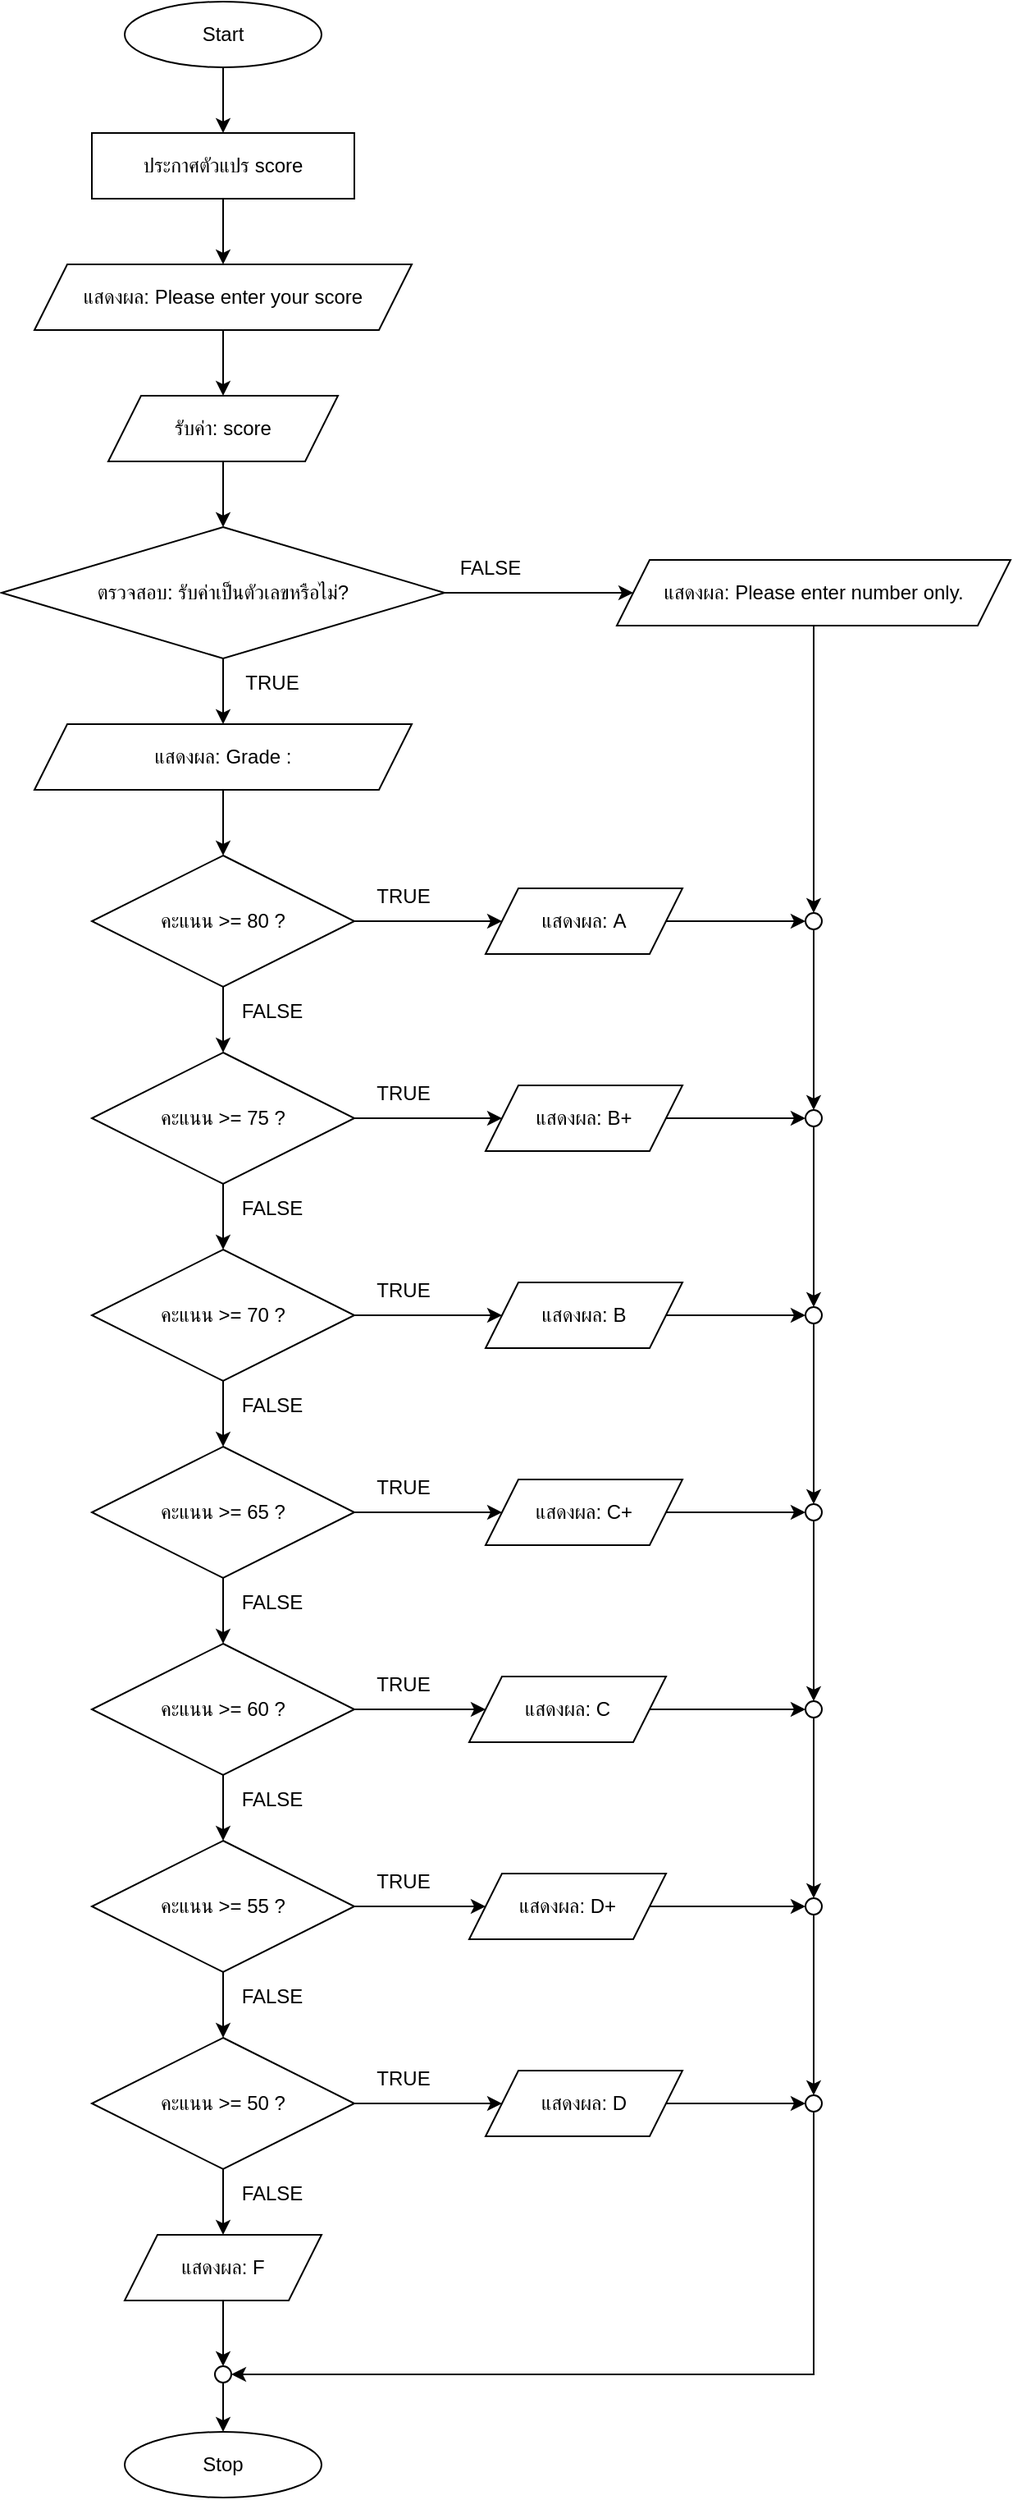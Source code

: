 <mxfile version="28.2.5">
  <diagram name="หน้า-1" id="fomsWg2AaQKujRB5xTqD">
    <mxGraphModel dx="1665" dy="743" grid="1" gridSize="10" guides="1" tooltips="1" connect="1" arrows="1" fold="1" page="1" pageScale="1" pageWidth="827" pageHeight="1169" math="0" shadow="0">
      <root>
        <mxCell id="0" />
        <mxCell id="1" parent="0" />
        <mxCell id="FalxJfKno4yVinQrujE8-56" value="" style="edgeStyle=orthogonalEdgeStyle;rounded=0;orthogonalLoop=1;jettySize=auto;html=1;" edge="1" parent="1" source="2" target="FalxJfKno4yVinQrujE8-53">
          <mxGeometry relative="1" as="geometry" />
        </mxCell>
        <mxCell id="2" value="Start" style="ellipse;whiteSpace=wrap;html=1;" vertex="1" parent="1">
          <mxGeometry x="220" width="120" height="40" as="geometry" />
        </mxCell>
        <mxCell id="FalxJfKno4yVinQrujE8-61" value="" style="edgeStyle=orthogonalEdgeStyle;rounded=0;orthogonalLoop=1;jettySize=auto;html=1;" edge="1" parent="1" source="5" target="FalxJfKno4yVinQrujE8-60">
          <mxGeometry relative="1" as="geometry" />
        </mxCell>
        <mxCell id="FalxJfKno4yVinQrujE8-63" value="" style="edgeStyle=orthogonalEdgeStyle;rounded=0;orthogonalLoop=1;jettySize=auto;html=1;" edge="1" parent="1" source="5" target="FalxJfKno4yVinQrujE8-62">
          <mxGeometry relative="1" as="geometry" />
        </mxCell>
        <mxCell id="5" value="ตรวจสอบ: รับค่าเป็นตัวเลขหรือไม่?" style="rhombus;whiteSpace=wrap;html=1;" vertex="1" parent="1">
          <mxGeometry x="145" y="320" width="270" height="80" as="geometry" />
        </mxCell>
        <mxCell id="FalxJfKno4yVinQrujE8-66" value="" style="edgeStyle=orthogonalEdgeStyle;rounded=0;orthogonalLoop=1;jettySize=auto;html=1;" edge="1" parent="1" source="9" target="FalxJfKno4yVinQrujE8-64">
          <mxGeometry relative="1" as="geometry" />
        </mxCell>
        <mxCell id="FalxJfKno4yVinQrujE8-68" value="" style="edgeStyle=orthogonalEdgeStyle;rounded=0;orthogonalLoop=1;jettySize=auto;html=1;" edge="1" parent="1" source="9" target="11">
          <mxGeometry relative="1" as="geometry" />
        </mxCell>
        <mxCell id="9" value="คะแนน &gt;= 80 ?" style="rhombus;whiteSpace=wrap;html=1;" vertex="1" parent="1">
          <mxGeometry x="200" y="520" width="160" height="80" as="geometry" />
        </mxCell>
        <mxCell id="FalxJfKno4yVinQrujE8-69" value="" style="edgeStyle=orthogonalEdgeStyle;rounded=0;orthogonalLoop=1;jettySize=auto;html=1;" edge="1" parent="1" source="11" target="FalxJfKno4yVinQrujE8-67">
          <mxGeometry relative="1" as="geometry" />
        </mxCell>
        <mxCell id="FalxJfKno4yVinQrujE8-73" value="" style="edgeStyle=orthogonalEdgeStyle;rounded=0;orthogonalLoop=1;jettySize=auto;html=1;" edge="1" parent="1" source="11" target="13">
          <mxGeometry relative="1" as="geometry" />
        </mxCell>
        <mxCell id="11" value="คะแนน &gt;= 75 ?" style="rhombus;whiteSpace=wrap;html=1;" vertex="1" parent="1">
          <mxGeometry x="200" y="640" width="160" height="80" as="geometry" />
        </mxCell>
        <mxCell id="FalxJfKno4yVinQrujE8-74" value="" style="edgeStyle=orthogonalEdgeStyle;rounded=0;orthogonalLoop=1;jettySize=auto;html=1;" edge="1" parent="1" source="13" target="FalxJfKno4yVinQrujE8-70">
          <mxGeometry relative="1" as="geometry" />
        </mxCell>
        <mxCell id="FalxJfKno4yVinQrujE8-75" value="" style="edgeStyle=orthogonalEdgeStyle;rounded=0;orthogonalLoop=1;jettySize=auto;html=1;" edge="1" parent="1" source="13" target="15">
          <mxGeometry relative="1" as="geometry" />
        </mxCell>
        <mxCell id="13" value="คะแนน &gt;= 70 ?" style="rhombus;whiteSpace=wrap;html=1;" vertex="1" parent="1">
          <mxGeometry x="200" y="760" width="160" height="80" as="geometry" />
        </mxCell>
        <mxCell id="FalxJfKno4yVinQrujE8-76" value="" style="edgeStyle=orthogonalEdgeStyle;rounded=0;orthogonalLoop=1;jettySize=auto;html=1;" edge="1" parent="1" source="15" target="FalxJfKno4yVinQrujE8-71">
          <mxGeometry relative="1" as="geometry" />
        </mxCell>
        <mxCell id="FalxJfKno4yVinQrujE8-77" value="" style="edgeStyle=orthogonalEdgeStyle;rounded=0;orthogonalLoop=1;jettySize=auto;html=1;" edge="1" parent="1" source="15" target="17">
          <mxGeometry relative="1" as="geometry" />
        </mxCell>
        <mxCell id="15" value="คะแนน &gt;= 65 ?" style="rhombus;whiteSpace=wrap;html=1;" vertex="1" parent="1">
          <mxGeometry x="200" y="880" width="160" height="80" as="geometry" />
        </mxCell>
        <mxCell id="FalxJfKno4yVinQrujE8-78" value="" style="edgeStyle=orthogonalEdgeStyle;rounded=0;orthogonalLoop=1;jettySize=auto;html=1;" edge="1" parent="1" source="17" target="FalxJfKno4yVinQrujE8-72">
          <mxGeometry relative="1" as="geometry" />
        </mxCell>
        <mxCell id="FalxJfKno4yVinQrujE8-81" value="" style="edgeStyle=orthogonalEdgeStyle;rounded=0;orthogonalLoop=1;jettySize=auto;html=1;" edge="1" parent="1" source="17" target="19">
          <mxGeometry relative="1" as="geometry" />
        </mxCell>
        <mxCell id="17" value="คะแนน &gt;= 60 ?" style="rhombus;whiteSpace=wrap;html=1;" vertex="1" parent="1">
          <mxGeometry x="200" y="1000" width="160" height="80" as="geometry" />
        </mxCell>
        <mxCell id="FalxJfKno4yVinQrujE8-82" value="" style="edgeStyle=orthogonalEdgeStyle;rounded=0;orthogonalLoop=1;jettySize=auto;html=1;" edge="1" parent="1" source="19" target="FalxJfKno4yVinQrujE8-79">
          <mxGeometry relative="1" as="geometry" />
        </mxCell>
        <mxCell id="FalxJfKno4yVinQrujE8-86" value="" style="edgeStyle=orthogonalEdgeStyle;rounded=0;orthogonalLoop=1;jettySize=auto;html=1;" edge="1" parent="1" source="19" target="21">
          <mxGeometry relative="1" as="geometry" />
        </mxCell>
        <mxCell id="19" value="คะแนน &gt;= 55 ?" style="rhombus;whiteSpace=wrap;html=1;" vertex="1" parent="1">
          <mxGeometry x="200" y="1120" width="160" height="80" as="geometry" />
        </mxCell>
        <mxCell id="FalxJfKno4yVinQrujE8-83" value="" style="edgeStyle=orthogonalEdgeStyle;rounded=0;orthogonalLoop=1;jettySize=auto;html=1;" edge="1" parent="1" source="21" target="FalxJfKno4yVinQrujE8-80">
          <mxGeometry relative="1" as="geometry" />
        </mxCell>
        <mxCell id="FalxJfKno4yVinQrujE8-85" value="" style="edgeStyle=orthogonalEdgeStyle;rounded=0;orthogonalLoop=1;jettySize=auto;html=1;" edge="1" parent="1" source="21" target="FalxJfKno4yVinQrujE8-84">
          <mxGeometry relative="1" as="geometry" />
        </mxCell>
        <mxCell id="21" value="คะแนน &gt;= 50 ?" style="rhombus;whiteSpace=wrap;html=1;" vertex="1" parent="1">
          <mxGeometry x="200" y="1240" width="160" height="80" as="geometry" />
        </mxCell>
        <mxCell id="24" value="Stop" style="ellipse;whiteSpace=wrap;html=1;" vertex="1" parent="1">
          <mxGeometry x="220" y="1480" width="120" height="40" as="geometry" />
        </mxCell>
        <mxCell id="FalxJfKno4yVinQrujE8-57" value="" style="edgeStyle=orthogonalEdgeStyle;rounded=0;orthogonalLoop=1;jettySize=auto;html=1;" edge="1" parent="1" source="FalxJfKno4yVinQrujE8-53" target="FalxJfKno4yVinQrujE8-54">
          <mxGeometry relative="1" as="geometry" />
        </mxCell>
        <mxCell id="FalxJfKno4yVinQrujE8-53" value="ประกาศตัวแปร score" style="parallelogram;whiteSpace=wrap;html=1;" vertex="1" parent="1">
          <mxGeometry x="200" y="80" width="160" height="40" as="geometry" />
        </mxCell>
        <mxCell id="FalxJfKno4yVinQrujE8-58" value="" style="edgeStyle=orthogonalEdgeStyle;rounded=0;orthogonalLoop=1;jettySize=auto;html=1;" edge="1" parent="1" source="FalxJfKno4yVinQrujE8-54" target="FalxJfKno4yVinQrujE8-55">
          <mxGeometry relative="1" as="geometry" />
        </mxCell>
        <mxCell id="FalxJfKno4yVinQrujE8-54" value="แสดงผล: Please enter your score" style="shape=parallelogram;perimeter=parallelogramPerimeter;whiteSpace=wrap;html=1;fixedSize=1;" vertex="1" parent="1">
          <mxGeometry x="165" y="160" width="230" height="40" as="geometry" />
        </mxCell>
        <mxCell id="FalxJfKno4yVinQrujE8-59" value="" style="edgeStyle=orthogonalEdgeStyle;rounded=0;orthogonalLoop=1;jettySize=auto;html=1;" edge="1" parent="1" source="FalxJfKno4yVinQrujE8-55" target="5">
          <mxGeometry relative="1" as="geometry" />
        </mxCell>
        <mxCell id="FalxJfKno4yVinQrujE8-55" value="รับค่า: score" style="shape=parallelogram;perimeter=parallelogramPerimeter;whiteSpace=wrap;html=1;fixedSize=1;" vertex="1" parent="1">
          <mxGeometry x="210" y="240" width="140" height="40" as="geometry" />
        </mxCell>
        <mxCell id="FalxJfKno4yVinQrujE8-90" style="edgeStyle=orthogonalEdgeStyle;rounded=0;orthogonalLoop=1;jettySize=auto;html=1;entryX=0.5;entryY=0;entryDx=0;entryDy=0;" edge="1" parent="1" source="FalxJfKno4yVinQrujE8-60" target="FalxJfKno4yVinQrujE8-88">
          <mxGeometry relative="1" as="geometry" />
        </mxCell>
        <mxCell id="FalxJfKno4yVinQrujE8-60" value="แสดงผล: Please enter number only." style="shape=parallelogram;perimeter=parallelogramPerimeter;whiteSpace=wrap;html=1;fixedSize=1;" vertex="1" parent="1">
          <mxGeometry x="520" y="340" width="240" height="40" as="geometry" />
        </mxCell>
        <mxCell id="FalxJfKno4yVinQrujE8-65" value="" style="edgeStyle=orthogonalEdgeStyle;rounded=0;orthogonalLoop=1;jettySize=auto;html=1;" edge="1" parent="1" source="FalxJfKno4yVinQrujE8-62" target="9">
          <mxGeometry relative="1" as="geometry" />
        </mxCell>
        <mxCell id="FalxJfKno4yVinQrujE8-62" value="แสดงผล: Grade :" style="shape=parallelogram;perimeter=parallelogramPerimeter;whiteSpace=wrap;html=1;fixedSize=1;" vertex="1" parent="1">
          <mxGeometry x="165" y="440" width="230" height="40" as="geometry" />
        </mxCell>
        <mxCell id="FalxJfKno4yVinQrujE8-89" value="" style="edgeStyle=orthogonalEdgeStyle;rounded=0;orthogonalLoop=1;jettySize=auto;html=1;" edge="1" parent="1" source="FalxJfKno4yVinQrujE8-64" target="FalxJfKno4yVinQrujE8-88">
          <mxGeometry relative="1" as="geometry" />
        </mxCell>
        <mxCell id="FalxJfKno4yVinQrujE8-64" value="แสดงผล: A" style="shape=parallelogram;perimeter=parallelogramPerimeter;whiteSpace=wrap;html=1;fixedSize=1;" vertex="1" parent="1">
          <mxGeometry x="440" y="540" width="120" height="40" as="geometry" />
        </mxCell>
        <mxCell id="FalxJfKno4yVinQrujE8-110" value="" style="edgeStyle=orthogonalEdgeStyle;rounded=0;orthogonalLoop=1;jettySize=auto;html=1;" edge="1" parent="1" source="FalxJfKno4yVinQrujE8-67" target="FalxJfKno4yVinQrujE8-91">
          <mxGeometry relative="1" as="geometry" />
        </mxCell>
        <mxCell id="FalxJfKno4yVinQrujE8-67" value="แสดงผล: B+" style="shape=parallelogram;perimeter=parallelogramPerimeter;whiteSpace=wrap;html=1;fixedSize=1;" vertex="1" parent="1">
          <mxGeometry x="440" y="660" width="120" height="40" as="geometry" />
        </mxCell>
        <mxCell id="FalxJfKno4yVinQrujE8-108" value="" style="edgeStyle=orthogonalEdgeStyle;rounded=0;orthogonalLoop=1;jettySize=auto;html=1;" edge="1" parent="1" source="FalxJfKno4yVinQrujE8-70" target="FalxJfKno4yVinQrujE8-92">
          <mxGeometry relative="1" as="geometry" />
        </mxCell>
        <mxCell id="FalxJfKno4yVinQrujE8-70" value="แสดงผล: B" style="shape=parallelogram;perimeter=parallelogramPerimeter;whiteSpace=wrap;html=1;fixedSize=1;" vertex="1" parent="1">
          <mxGeometry x="440" y="780" width="120" height="40" as="geometry" />
        </mxCell>
        <mxCell id="FalxJfKno4yVinQrujE8-106" value="" style="edgeStyle=orthogonalEdgeStyle;rounded=0;orthogonalLoop=1;jettySize=auto;html=1;" edge="1" parent="1" source="FalxJfKno4yVinQrujE8-71" target="FalxJfKno4yVinQrujE8-93">
          <mxGeometry relative="1" as="geometry" />
        </mxCell>
        <mxCell id="FalxJfKno4yVinQrujE8-71" value="แสดงผล: C+" style="shape=parallelogram;perimeter=parallelogramPerimeter;whiteSpace=wrap;html=1;fixedSize=1;" vertex="1" parent="1">
          <mxGeometry x="440" y="900" width="120" height="40" as="geometry" />
        </mxCell>
        <mxCell id="FalxJfKno4yVinQrujE8-105" value="" style="edgeStyle=orthogonalEdgeStyle;rounded=0;orthogonalLoop=1;jettySize=auto;html=1;" edge="1" parent="1" source="FalxJfKno4yVinQrujE8-72" target="FalxJfKno4yVinQrujE8-94">
          <mxGeometry relative="1" as="geometry" />
        </mxCell>
        <mxCell id="FalxJfKno4yVinQrujE8-72" value="แสดงผล: C" style="shape=parallelogram;perimeter=parallelogramPerimeter;whiteSpace=wrap;html=1;fixedSize=1;" vertex="1" parent="1">
          <mxGeometry x="430" y="1020" width="120" height="40" as="geometry" />
        </mxCell>
        <mxCell id="FalxJfKno4yVinQrujE8-96" value="" style="edgeStyle=orthogonalEdgeStyle;rounded=0;orthogonalLoop=1;jettySize=auto;html=1;" edge="1" parent="1" source="FalxJfKno4yVinQrujE8-79" target="FalxJfKno4yVinQrujE8-95">
          <mxGeometry relative="1" as="geometry" />
        </mxCell>
        <mxCell id="FalxJfKno4yVinQrujE8-79" value="แสดงผล: D+" style="shape=parallelogram;perimeter=parallelogramPerimeter;whiteSpace=wrap;html=1;fixedSize=1;" vertex="1" parent="1">
          <mxGeometry x="430" y="1140" width="120" height="40" as="geometry" />
        </mxCell>
        <mxCell id="FalxJfKno4yVinQrujE8-98" value="" style="edgeStyle=orthogonalEdgeStyle;rounded=0;orthogonalLoop=1;jettySize=auto;html=1;" edge="1" parent="1" source="FalxJfKno4yVinQrujE8-80" target="FalxJfKno4yVinQrujE8-97">
          <mxGeometry relative="1" as="geometry" />
        </mxCell>
        <mxCell id="FalxJfKno4yVinQrujE8-80" value="แสดงผล: D" style="shape=parallelogram;perimeter=parallelogramPerimeter;whiteSpace=wrap;html=1;fixedSize=1;" vertex="1" parent="1">
          <mxGeometry x="440" y="1260" width="120" height="40" as="geometry" />
        </mxCell>
        <mxCell id="FalxJfKno4yVinQrujE8-100" value="" style="edgeStyle=orthogonalEdgeStyle;rounded=0;orthogonalLoop=1;jettySize=auto;html=1;" edge="1" parent="1" source="FalxJfKno4yVinQrujE8-84" target="FalxJfKno4yVinQrujE8-99">
          <mxGeometry relative="1" as="geometry" />
        </mxCell>
        <mxCell id="FalxJfKno4yVinQrujE8-84" value="แสดงผล: F" style="shape=parallelogram;perimeter=parallelogramPerimeter;whiteSpace=wrap;html=1;fixedSize=1;" vertex="1" parent="1">
          <mxGeometry x="220" y="1360" width="120" height="40" as="geometry" />
        </mxCell>
        <mxCell id="FalxJfKno4yVinQrujE8-112" value="" style="edgeStyle=orthogonalEdgeStyle;rounded=0;orthogonalLoop=1;jettySize=auto;html=1;" edge="1" parent="1" source="FalxJfKno4yVinQrujE8-88" target="FalxJfKno4yVinQrujE8-91">
          <mxGeometry relative="1" as="geometry" />
        </mxCell>
        <mxCell id="FalxJfKno4yVinQrujE8-88" value="" style="ellipse;whiteSpace=wrap;html=1;aspect=fixed;" vertex="1" parent="1">
          <mxGeometry x="635" y="555" width="10" height="10" as="geometry" />
        </mxCell>
        <mxCell id="FalxJfKno4yVinQrujE8-111" value="" style="edgeStyle=orthogonalEdgeStyle;rounded=0;orthogonalLoop=1;jettySize=auto;html=1;" edge="1" parent="1" source="FalxJfKno4yVinQrujE8-91" target="FalxJfKno4yVinQrujE8-92">
          <mxGeometry relative="1" as="geometry" />
        </mxCell>
        <mxCell id="FalxJfKno4yVinQrujE8-91" value="" style="ellipse;whiteSpace=wrap;html=1;aspect=fixed;" vertex="1" parent="1">
          <mxGeometry x="635" y="675" width="10" height="10" as="geometry" />
        </mxCell>
        <mxCell id="FalxJfKno4yVinQrujE8-109" value="" style="edgeStyle=orthogonalEdgeStyle;rounded=0;orthogonalLoop=1;jettySize=auto;html=1;" edge="1" parent="1" source="FalxJfKno4yVinQrujE8-92" target="FalxJfKno4yVinQrujE8-93">
          <mxGeometry relative="1" as="geometry" />
        </mxCell>
        <mxCell id="FalxJfKno4yVinQrujE8-92" value="" style="ellipse;whiteSpace=wrap;html=1;aspect=fixed;" vertex="1" parent="1">
          <mxGeometry x="635" y="795" width="10" height="10" as="geometry" />
        </mxCell>
        <mxCell id="FalxJfKno4yVinQrujE8-107" value="" style="edgeStyle=orthogonalEdgeStyle;rounded=0;orthogonalLoop=1;jettySize=auto;html=1;" edge="1" parent="1" source="FalxJfKno4yVinQrujE8-93" target="FalxJfKno4yVinQrujE8-94">
          <mxGeometry relative="1" as="geometry" />
        </mxCell>
        <mxCell id="FalxJfKno4yVinQrujE8-93" value="" style="ellipse;whiteSpace=wrap;html=1;aspect=fixed;" vertex="1" parent="1">
          <mxGeometry x="635" y="915" width="10" height="10" as="geometry" />
        </mxCell>
        <mxCell id="FalxJfKno4yVinQrujE8-104" value="" style="edgeStyle=orthogonalEdgeStyle;rounded=0;orthogonalLoop=1;jettySize=auto;html=1;" edge="1" parent="1" source="FalxJfKno4yVinQrujE8-94" target="FalxJfKno4yVinQrujE8-95">
          <mxGeometry relative="1" as="geometry" />
        </mxCell>
        <mxCell id="FalxJfKno4yVinQrujE8-94" value="" style="ellipse;whiteSpace=wrap;html=1;aspect=fixed;" vertex="1" parent="1">
          <mxGeometry x="635" y="1035" width="10" height="10" as="geometry" />
        </mxCell>
        <mxCell id="FalxJfKno4yVinQrujE8-103" value="" style="edgeStyle=orthogonalEdgeStyle;rounded=0;orthogonalLoop=1;jettySize=auto;html=1;" edge="1" parent="1" source="FalxJfKno4yVinQrujE8-95" target="FalxJfKno4yVinQrujE8-97">
          <mxGeometry relative="1" as="geometry" />
        </mxCell>
        <mxCell id="FalxJfKno4yVinQrujE8-95" value="" style="ellipse;whiteSpace=wrap;html=1;aspect=fixed;" vertex="1" parent="1">
          <mxGeometry x="635" y="1155" width="10" height="10" as="geometry" />
        </mxCell>
        <mxCell id="FalxJfKno4yVinQrujE8-102" style="edgeStyle=orthogonalEdgeStyle;rounded=0;orthogonalLoop=1;jettySize=auto;html=1;entryX=1;entryY=0.5;entryDx=0;entryDy=0;" edge="1" parent="1" source="FalxJfKno4yVinQrujE8-97" target="FalxJfKno4yVinQrujE8-99">
          <mxGeometry relative="1" as="geometry">
            <Array as="points">
              <mxPoint x="640" y="1445" />
            </Array>
          </mxGeometry>
        </mxCell>
        <mxCell id="FalxJfKno4yVinQrujE8-97" value="" style="ellipse;whiteSpace=wrap;html=1;aspect=fixed;" vertex="1" parent="1">
          <mxGeometry x="635" y="1275" width="10" height="10" as="geometry" />
        </mxCell>
        <mxCell id="FalxJfKno4yVinQrujE8-101" value="" style="edgeStyle=orthogonalEdgeStyle;rounded=0;orthogonalLoop=1;jettySize=auto;html=1;" edge="1" parent="1" source="FalxJfKno4yVinQrujE8-99" target="24">
          <mxGeometry relative="1" as="geometry" />
        </mxCell>
        <mxCell id="FalxJfKno4yVinQrujE8-99" value="" style="ellipse;whiteSpace=wrap;html=1;aspect=fixed;" vertex="1" parent="1">
          <mxGeometry x="275" y="1440" width="10" height="10" as="geometry" />
        </mxCell>
        <mxCell id="FalxJfKno4yVinQrujE8-113" value="TRUE" style="text;html=1;align=center;verticalAlign=middle;whiteSpace=wrap;rounded=0;" vertex="1" parent="1">
          <mxGeometry x="280" y="400" width="60" height="30" as="geometry" />
        </mxCell>
        <mxCell id="FalxJfKno4yVinQrujE8-114" value="FALSE" style="text;html=1;align=center;verticalAlign=middle;whiteSpace=wrap;rounded=0;" vertex="1" parent="1">
          <mxGeometry x="413" y="330" width="60" height="30" as="geometry" />
        </mxCell>
        <mxCell id="FalxJfKno4yVinQrujE8-116" value="FALSE" style="text;html=1;align=center;verticalAlign=middle;whiteSpace=wrap;rounded=0;" vertex="1" parent="1">
          <mxGeometry x="280" y="600" width="60" height="30" as="geometry" />
        </mxCell>
        <mxCell id="FalxJfKno4yVinQrujE8-121" value="TRUE" style="text;html=1;align=center;verticalAlign=middle;whiteSpace=wrap;rounded=0;" vertex="1" parent="1">
          <mxGeometry x="360" y="530" width="60" height="30" as="geometry" />
        </mxCell>
        <mxCell id="FalxJfKno4yVinQrujE8-122" value="FALSE" style="text;html=1;align=center;verticalAlign=middle;whiteSpace=wrap;rounded=0;" vertex="1" parent="1">
          <mxGeometry x="280" y="720" width="60" height="30" as="geometry" />
        </mxCell>
        <mxCell id="FalxJfKno4yVinQrujE8-123" value="TRUE" style="text;html=1;align=center;verticalAlign=middle;whiteSpace=wrap;rounded=0;" vertex="1" parent="1">
          <mxGeometry x="360" y="650" width="60" height="30" as="geometry" />
        </mxCell>
        <mxCell id="FalxJfKno4yVinQrujE8-124" value="FALSE" style="text;html=1;align=center;verticalAlign=middle;whiteSpace=wrap;rounded=0;" vertex="1" parent="1">
          <mxGeometry x="280" y="840" width="60" height="30" as="geometry" />
        </mxCell>
        <mxCell id="FalxJfKno4yVinQrujE8-125" value="TRUE" style="text;html=1;align=center;verticalAlign=middle;whiteSpace=wrap;rounded=0;" vertex="1" parent="1">
          <mxGeometry x="360" y="770" width="60" height="30" as="geometry" />
        </mxCell>
        <mxCell id="FalxJfKno4yVinQrujE8-126" value="FALSE" style="text;html=1;align=center;verticalAlign=middle;whiteSpace=wrap;rounded=0;" vertex="1" parent="1">
          <mxGeometry x="280" y="960" width="60" height="30" as="geometry" />
        </mxCell>
        <mxCell id="FalxJfKno4yVinQrujE8-127" value="TRUE" style="text;html=1;align=center;verticalAlign=middle;whiteSpace=wrap;rounded=0;" vertex="1" parent="1">
          <mxGeometry x="360" y="890" width="60" height="30" as="geometry" />
        </mxCell>
        <mxCell id="FalxJfKno4yVinQrujE8-128" value="FALSE" style="text;html=1;align=center;verticalAlign=middle;whiteSpace=wrap;rounded=0;" vertex="1" parent="1">
          <mxGeometry x="280" y="1080" width="60" height="30" as="geometry" />
        </mxCell>
        <mxCell id="FalxJfKno4yVinQrujE8-129" value="TRUE" style="text;html=1;align=center;verticalAlign=middle;whiteSpace=wrap;rounded=0;" vertex="1" parent="1">
          <mxGeometry x="360" y="1010" width="60" height="30" as="geometry" />
        </mxCell>
        <mxCell id="FalxJfKno4yVinQrujE8-130" value="FALSE" style="text;html=1;align=center;verticalAlign=middle;whiteSpace=wrap;rounded=0;" vertex="1" parent="1">
          <mxGeometry x="280" y="1200" width="60" height="30" as="geometry" />
        </mxCell>
        <mxCell id="FalxJfKno4yVinQrujE8-131" value="TRUE" style="text;html=1;align=center;verticalAlign=middle;whiteSpace=wrap;rounded=0;" vertex="1" parent="1">
          <mxGeometry x="360" y="1130" width="60" height="30" as="geometry" />
        </mxCell>
        <mxCell id="FalxJfKno4yVinQrujE8-132" value="FALSE" style="text;html=1;align=center;verticalAlign=middle;whiteSpace=wrap;rounded=0;" vertex="1" parent="1">
          <mxGeometry x="280" y="1320" width="60" height="30" as="geometry" />
        </mxCell>
        <mxCell id="FalxJfKno4yVinQrujE8-133" value="TRUE" style="text;html=1;align=center;verticalAlign=middle;whiteSpace=wrap;rounded=0;" vertex="1" parent="1">
          <mxGeometry x="360" y="1250" width="60" height="30" as="geometry" />
        </mxCell>
      </root>
    </mxGraphModel>
  </diagram>
</mxfile>
